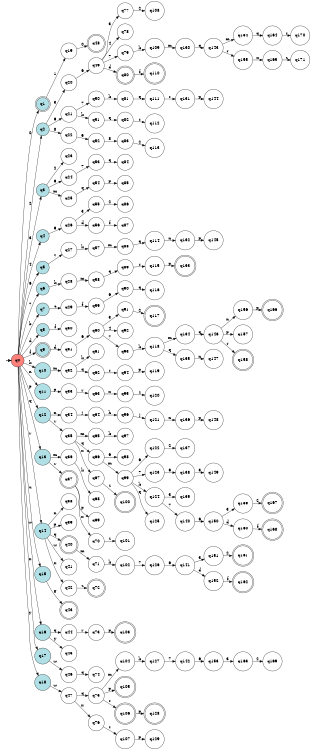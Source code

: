 digraph APTAALF {
__start0 [style = invis, shape = none, label = "", width = 0, height = 0];

rankdir=LR;
size="8,5";

s0 [style="filled", color="black", fillcolor="#ff817b" shape="circle", label="q0"];
s1 [style="rounded,filled", color="black", fillcolor="powderblue" shape="doublecircle", label="q1"];
s2 [style="filled", color="black", fillcolor="powderblue" shape="circle", label="q2"];
s3 [style="filled", color="black", fillcolor="powderblue" shape="circle", label="q3"];
s4 [style="filled", color="black", fillcolor="powderblue" shape="circle", label="q4"];
s5 [style="filled", color="black", fillcolor="powderblue" shape="circle", label="q5"];
s6 [style="filled", color="black", fillcolor="powderblue" shape="circle", label="q6"];
s7 [style="filled", color="black", fillcolor="powderblue" shape="circle", label="q7"];
s8 [style="filled", color="black", fillcolor="powderblue" shape="circle", label="q8"];
s9 [style="rounded,filled", color="black", fillcolor="powderblue" shape="doublecircle", label="q9"];
s10 [style="filled", color="black", fillcolor="powderblue" shape="circle", label="q10"];
s11 [style="filled", color="black", fillcolor="powderblue" shape="circle", label="q11"];
s12 [style="filled", color="black", fillcolor="powderblue" shape="circle", label="q12"];
s13 [style="filled", color="black", fillcolor="powderblue" shape="circle", label="q13"];
s14 [style="filled", color="black", fillcolor="powderblue" shape="circle", label="q14"];
s15 [style="filled", color="black", fillcolor="powderblue" shape="circle", label="q15"];
s16 [style="filled", color="black", fillcolor="powderblue" shape="circle", label="q16"];
s17 [style="filled", color="black", fillcolor="powderblue" shape="circle", label="q17"];
s18 [style="filled", color="black", fillcolor="powderblue" shape="circle", label="q18"];
s19 [style="filled", color="black", fillcolor="white" shape="circle", label="q19"];
s20 [style="filled", color="black", fillcolor="white" shape="circle", label="q20"];
s21 [style="filled", color="black", fillcolor="white" shape="circle", label="q21"];
s22 [style="filled", color="black", fillcolor="white" shape="circle", label="q22"];
s23 [style="filled", color="black", fillcolor="white" shape="circle", label="q23"];
s24 [style="filled", color="black", fillcolor="white" shape="circle", label="q24"];
s25 [style="filled", color="black", fillcolor="white" shape="circle", label="q25"];
s26 [style="filled", color="black", fillcolor="white" shape="circle", label="q26"];
s27 [style="filled", color="black", fillcolor="white" shape="circle", label="q27"];
s28 [style="filled", color="black", fillcolor="white" shape="circle", label="q28"];
s29 [style="filled", color="black", fillcolor="white" shape="circle", label="q29"];
s30 [style="filled", color="black", fillcolor="white" shape="circle", label="q30"];
s31 [style="filled", color="black", fillcolor="white" shape="circle", label="q31"];
s32 [style="filled", color="black", fillcolor="white" shape="circle", label="q32"];
s33 [style="filled", color="black", fillcolor="white" shape="circle", label="q33"];
s34 [style="filled", color="black", fillcolor="white" shape="circle", label="q34"];
s35 [style="filled", color="black", fillcolor="white" shape="circle", label="q35"];
s36 [style="filled", color="black", fillcolor="white" shape="circle", label="q36"];
s37 [style="rounded,filled", color="black", fillcolor="white" shape="doublecircle", label="q37"];
s38 [style="filled", color="black", fillcolor="white" shape="circle", label="q38"];
s39 [style="filled", color="black", fillcolor="white" shape="circle", label="q39"];
s40 [style="rounded,filled", color="black", fillcolor="white" shape="doublecircle", label="q40"];
s41 [style="filled", color="black", fillcolor="white" shape="circle", label="q41"];
s42 [style="filled", color="black", fillcolor="white" shape="circle", label="q42"];
s43 [style="rounded,filled", color="black", fillcolor="white" shape="doublecircle", label="q43"];
s44 [style="filled", color="black", fillcolor="white" shape="circle", label="q44"];
s45 [style="filled", color="black", fillcolor="white" shape="circle", label="q45"];
s46 [style="filled", color="black", fillcolor="white" shape="circle", label="q46"];
s47 [style="filled", color="black", fillcolor="white" shape="circle", label="q47"];
s48 [style="rounded,filled", color="black", fillcolor="white" shape="doublecircle", label="q48"];
s49 [style="filled", color="black", fillcolor="white" shape="circle", label="q49"];
s50 [style="filled", color="black", fillcolor="white" shape="circle", label="q50"];
s51 [style="filled", color="black", fillcolor="white" shape="circle", label="q51"];
s52 [style="filled", color="black", fillcolor="white" shape="circle", label="q52"];
s53 [style="filled", color="black", fillcolor="white" shape="circle", label="q53"];
s54 [style="filled", color="black", fillcolor="white" shape="circle", label="q54"];
s55 [style="filled", color="black", fillcolor="white" shape="circle", label="q55"];
s56 [style="filled", color="black", fillcolor="white" shape="circle", label="q56"];
s57 [style="filled", color="black", fillcolor="white" shape="circle", label="q57"];
s58 [style="filled", color="black", fillcolor="white" shape="circle", label="q58"];
s59 [style="filled", color="black", fillcolor="white" shape="circle", label="q59"];
s60 [style="filled", color="black", fillcolor="white" shape="circle", label="q60"];
s61 [style="filled", color="black", fillcolor="white" shape="circle", label="q61"];
s62 [style="filled", color="black", fillcolor="white" shape="circle", label="q62"];
s63 [style="filled", color="black", fillcolor="white" shape="circle", label="q63"];
s64 [style="filled", color="black", fillcolor="white" shape="circle", label="q64"];
s65 [style="filled", color="black", fillcolor="white" shape="circle", label="q65"];
s66 [style="filled", color="black", fillcolor="white" shape="circle", label="q66"];
s67 [style="filled", color="black", fillcolor="white" shape="circle", label="q67"];
s68 [style="filled", color="black", fillcolor="white" shape="circle", label="q68"];
s69 [style="filled", color="black", fillcolor="white" shape="circle", label="q69"];
s70 [style="filled", color="black", fillcolor="white" shape="circle", label="q70"];
s71 [style="filled", color="black", fillcolor="white" shape="circle", label="q71"];
s72 [style="rounded,filled", color="black", fillcolor="white" shape="doublecircle", label="q72"];
s73 [style="filled", color="black", fillcolor="white" shape="circle", label="q73"];
s74 [style="filled", color="black", fillcolor="white" shape="circle", label="q74"];
s75 [style="filled", color="black", fillcolor="white" shape="circle", label="q75"];
s76 [style="filled", color="black", fillcolor="white" shape="circle", label="q76"];
s77 [style="filled", color="black", fillcolor="white" shape="circle", label="q77"];
s78 [style="filled", color="black", fillcolor="white" shape="circle", label="q78"];
s79 [style="filled", color="black", fillcolor="white" shape="circle", label="q79"];
s80 [style="rounded,filled", color="black", fillcolor="white" shape="doublecircle", label="q80"];
s81 [style="filled", color="black", fillcolor="white" shape="circle", label="q81"];
s82 [style="filled", color="black", fillcolor="white" shape="circle", label="q82"];
s83 [style="filled", color="black", fillcolor="white" shape="circle", label="q83"];
s84 [style="filled", color="black", fillcolor="white" shape="circle", label="q84"];
s85 [style="filled", color="black", fillcolor="white" shape="circle", label="q85"];
s86 [style="filled", color="black", fillcolor="white" shape="circle", label="q86"];
s87 [style="filled", color="black", fillcolor="white" shape="circle", label="q87"];
s88 [style="filled", color="black", fillcolor="white" shape="circle", label="q88"];
s89 [style="filled", color="black", fillcolor="white" shape="circle", label="q89"];
s90 [style="filled", color="black", fillcolor="white" shape="circle", label="q90"];
s91 [style="filled", color="black", fillcolor="white" shape="circle", label="q91"];
s92 [style="filled", color="black", fillcolor="white" shape="circle", label="q92"];
s93 [style="filled", color="black", fillcolor="white" shape="circle", label="q93"];
s94 [style="filled", color="black", fillcolor="white" shape="circle", label="q94"];
s95 [style="filled", color="black", fillcolor="white" shape="circle", label="q95"];
s96 [style="filled", color="black", fillcolor="white" shape="circle", label="q96"];
s97 [style="filled", color="black", fillcolor="white" shape="circle", label="q97"];
s98 [style="filled", color="black", fillcolor="white" shape="circle", label="q98"];
s99 [style="filled", color="black", fillcolor="white" shape="circle", label="q99"];
s100 [style="rounded,filled", color="black", fillcolor="white" shape="doublecircle", label="q100"];
s101 [style="filled", color="black", fillcolor="white" shape="circle", label="q101"];
s102 [style="filled", color="black", fillcolor="white" shape="circle", label="q102"];
s103 [style="rounded,filled", color="black", fillcolor="white" shape="doublecircle", label="q103"];
s104 [style="filled", color="black", fillcolor="white" shape="circle", label="q104"];
s105 [style="rounded,filled", color="black", fillcolor="white" shape="doublecircle", label="q105"];
s106 [style="rounded,filled", color="black", fillcolor="white" shape="doublecircle", label="q106"];
s107 [style="filled", color="black", fillcolor="white" shape="circle", label="q107"];
s108 [style="filled", color="black", fillcolor="white" shape="circle", label="q108"];
s109 [style="filled", color="black", fillcolor="white" shape="circle", label="q109"];
s110 [style="rounded,filled", color="black", fillcolor="white" shape="doublecircle", label="q110"];
s111 [style="filled", color="black", fillcolor="white" shape="circle", label="q111"];
s112 [style="filled", color="black", fillcolor="white" shape="circle", label="q112"];
s113 [style="filled", color="black", fillcolor="white" shape="circle", label="q113"];
s114 [style="filled", color="black", fillcolor="white" shape="circle", label="q114"];
s115 [style="filled", color="black", fillcolor="white" shape="circle", label="q115"];
s116 [style="filled", color="black", fillcolor="white" shape="circle", label="q116"];
s117 [style="rounded,filled", color="black", fillcolor="white" shape="doublecircle", label="q117"];
s118 [style="filled", color="black", fillcolor="white" shape="circle", label="q118"];
s119 [style="filled", color="black", fillcolor="white" shape="circle", label="q119"];
s120 [style="filled", color="black", fillcolor="white" shape="circle", label="q120"];
s121 [style="filled", color="black", fillcolor="white" shape="circle", label="q121"];
s122 [style="filled", color="black", fillcolor="white" shape="circle", label="q122"];
s123 [style="filled", color="black", fillcolor="white" shape="circle", label="q123"];
s124 [style="filled", color="black", fillcolor="white" shape="circle", label="q124"];
s125 [style="filled", color="black", fillcolor="white" shape="circle", label="q125"];
s126 [style="filled", color="black", fillcolor="white" shape="circle", label="q126"];
s127 [style="filled", color="black", fillcolor="white" shape="circle", label="q127"];
s128 [style="rounded,filled", color="black", fillcolor="white" shape="doublecircle", label="q128"];
s129 [style="filled", color="black", fillcolor="white" shape="circle", label="q129"];
s130 [style="filled", color="black", fillcolor="white" shape="circle", label="q130"];
s131 [style="filled", color="black", fillcolor="white" shape="circle", label="q131"];
s132 [style="filled", color="black", fillcolor="white" shape="circle", label="q132"];
s133 [style="rounded,filled", color="black", fillcolor="white" shape="doublecircle", label="q133"];
s134 [style="filled", color="black", fillcolor="white" shape="circle", label="q134"];
s135 [style="filled", color="black", fillcolor="white" shape="circle", label="q135"];
s136 [style="filled", color="black", fillcolor="white" shape="circle", label="q136"];
s137 [style="filled", color="black", fillcolor="white" shape="circle", label="q137"];
s138 [style="filled", color="black", fillcolor="white" shape="circle", label="q138"];
s139 [style="filled", color="black", fillcolor="white" shape="circle", label="q139"];
s140 [style="filled", color="black", fillcolor="white" shape="circle", label="q140"];
s141 [style="filled", color="black", fillcolor="white" shape="circle", label="q141"];
s142 [style="filled", color="black", fillcolor="white" shape="circle", label="q142"];
s143 [style="filled", color="black", fillcolor="white" shape="circle", label="q143"];
s144 [style="filled", color="black", fillcolor="white" shape="circle", label="q144"];
s145 [style="filled", color="black", fillcolor="white" shape="circle", label="q145"];
s146 [style="filled", color="black", fillcolor="white" shape="circle", label="q146"];
s147 [style="filled", color="black", fillcolor="white" shape="circle", label="q147"];
s148 [style="filled", color="black", fillcolor="white" shape="circle", label="q148"];
s149 [style="filled", color="black", fillcolor="white" shape="circle", label="q149"];
s150 [style="filled", color="black", fillcolor="white" shape="circle", label="q150"];
s151 [style="filled", color="black", fillcolor="white" shape="circle", label="q151"];
s152 [style="filled", color="black", fillcolor="white" shape="circle", label="q152"];
s153 [style="filled", color="black", fillcolor="white" shape="circle", label="q153"];
s154 [style="filled", color="black", fillcolor="white" shape="circle", label="q154"];
s155 [style="filled", color="black", fillcolor="white" shape="circle", label="q155"];
s156 [style="filled", color="black", fillcolor="white" shape="circle", label="q156"];
s157 [style="filled", color="black", fillcolor="white" shape="circle", label="q157"];
s158 [style="rounded,filled", color="black", fillcolor="white" shape="doublecircle", label="q158"];
s159 [style="filled", color="black", fillcolor="white" shape="circle", label="q159"];
s160 [style="filled", color="black", fillcolor="white" shape="circle", label="q160"];
s161 [style="rounded,filled", color="black", fillcolor="white" shape="doublecircle", label="q161"];
s162 [style="rounded,filled", color="black", fillcolor="white" shape="doublecircle", label="q162"];
s163 [style="filled", color="black", fillcolor="white" shape="circle", label="q163"];
s164 [style="filled", color="black", fillcolor="white" shape="circle", label="q164"];
s165 [style="filled", color="black", fillcolor="white" shape="circle", label="q165"];
s166 [style="rounded,filled", color="black", fillcolor="white" shape="doublecircle", label="q166"];
s167 [style="rounded,filled", color="black", fillcolor="white" shape="doublecircle", label="q167"];
s168 [style="rounded,filled", color="black", fillcolor="white" shape="doublecircle", label="q168"];
s169 [style="filled", color="black", fillcolor="white" shape="circle", label="q169"];
s170 [style="filled", color="black", fillcolor="white" shape="circle", label="q170"];
s171 [style="filled", color="black", fillcolor="white" shape="circle", label="q171"];
subgraph cluster_main { 
	graph [pad=".75", ranksep="0.15", nodesep="0.15"];
	 style=invis; 
	__start0 -> s0 [penwidth=2];
}
s0 -> s1 [label="0"];
s0 -> s2 [label="2"];
s0 -> s3 [label="3"];
s0 -> s4 [label="4"];
s0 -> s5 [label="6"];
s0 -> s6 [label="7"];
s0 -> s7 [label="b"];
s0 -> s8 [label="d"];
s0 -> s9 [label="f"];
s0 -> s10 [label="k"];
s0 -> s11 [label="n"];
s0 -> s12 [label="p"];
s0 -> s13 [label="q"];
s0 -> s14 [label="r"];
s0 -> s15 [label="u"];
s0 -> s16 [label="w"];
s0 -> s17 [label="x"];
s0 -> s18 [label="y"];
s1 -> s19 [label="1"];
s2 -> s20 [label="3"];
s2 -> s21 [label="6"];
s2 -> s22 [label="8"];
s3 -> s23 [label="2"];
s3 -> s24 [label="6"];
s3 -> s25 [label="m"];
s4 -> s26 [label="6"];
s5 -> s27 [label="7"];
s6 -> s28 [label="k"];
s7 -> s29 [label="c"];
s8 -> s30 [label="f"];
s9 -> s31 [label="d"];
s10 -> s32 [label="m"];
s11 -> s33 [label="p"];
s12 -> s34 [label="n"];
s12 -> s35 [label="r"];
s13 -> s36 [label="m"];
s13 -> s37 [label="r"];
s14 -> s38 [label="n"];
s14 -> s39 [label="p"];
s14 -> s40 [label="q"];
s14 -> s41 [label="w"];
s14 -> s42 [label="x"];
s15 -> s43 [label="g"];
s16 -> s44 [label="q"];
s16 -> s45 [label="y"];
s17 -> s46 [label="w"];
s18 -> s47 [label="w"];
s19 -> s48 [label="0"];
s20 -> s49 [label="6"];
s21 -> s50 [label="7"];
s21 -> s51 [label="k"];
s22 -> s52 [label="9"];
s24 -> s53 [label="7"];
s25 -> s54 [label="q"];
s26 -> s55 [label="3"];
s26 -> s56 [label="d"];
s27 -> s57 [label="k"];
s28 -> s58 [label="m"];
s29 -> s59 [label="f"];
s31 -> s60 [label="6"];
s32 -> s61 [label="k"];
s32 -> s62 [label="q"];
s33 -> s63 [label="r"];
s34 -> s64 [label="j"];
s35 -> s65 [label="m"];
s35 -> s66 [label="q"];
s35 -> s67 [label="x"];
s36 -> s68 [label="k"];
s37 -> s69 [label="p"];
s37 -> s70 [label="x"];
s40 -> s71 [label="m"];
s42 -> s72 [label="z"];
s44 -> s73 [label="r"];
s46 -> s74 [label="q"];
s47 -> s75 [label="q"];
s47 -> s76 [label="x"];
s49 -> s77 [label="3"];
s49 -> s78 [label="4"];
s49 -> s79 [label="7"];
s49 -> s80 [label="d"];
s50 -> s81 [label="k"];
s51 -> s82 [label="q"];
s52 -> s83 [label="8"];
s53 -> s84 [label="q"];
s54 -> s85 [label="p"];
s55 -> s86 [label="2"];
s56 -> s87 [label="f"];
s57 -> s88 [label="m"];
s58 -> s89 [label="q"];
s59 -> s90 [label="6"];
s60 -> s91 [label="3"];
s60 -> s92 [label="4"];
s60 -> s93 [label="7"];
s62 -> s94 [label="r"];
s63 -> s95 [label="x"];
s64 -> s96 [label="h"];
s65 -> s97 [label="k"];
s66 -> s98 [label="6"];
s66 -> s99 [label="m"];
s67 -> s100 [label="z"];
s70 -> s101 [label="z"];
s71 -> s102 [label="k"];
s73 -> s103 [label="p"];
s75 -> s104 [label="m"];
s75 -> s105 [label="p"];
s75 -> s106 [label="r"];
s76 -> s107 [label="r"];
s77 -> s108 [label="2"];
s79 -> s109 [label="k"];
s80 -> s110 [label="f"];
s81 -> s111 [label="q"];
s82 -> s112 [label="r"];
s83 -> s113 [label="2"];
s88 -> s114 [label="q"];
s89 -> s115 [label="r"];
s90 -> s116 [label="q"];
s91 -> s117 [label="2"];
s93 -> s118 [label="k"];
s94 -> s119 [label="p"];
s95 -> s120 [label="z"];
s96 -> s121 [label="j"];
s99 -> s122 [label="6"];
s99 -> s123 [label="7"];
s99 -> s124 [label="k"];
s99 -> s125 [label="q"];
s102 -> s126 [label="7"];
s104 -> s127 [label="k"];
s106 -> s128 [label="p"];
s107 -> s129 [label="p"];
s109 -> s130 [label="m"];
s111 -> s131 [label="r"];
s114 -> s132 [label="n"];
s115 -> s133 [label="p"];
s118 -> s134 [label="m"];
s118 -> s135 [label="q"];
s121 -> s136 [label="n"];
s122 -> s137 [label="2"];
s123 -> s138 [label="6"];
s124 -> s139 [label="3"];
s124 -> s140 [label="7"];
s126 -> s141 [label="6"];
s127 -> s142 [label="7"];
s130 -> s143 [label="q"];
s131 -> s144 [label="p"];
s132 -> s145 [label="p"];
s134 -> s146 [label="q"];
s135 -> s147 [label="n"];
s136 -> s148 [label="p"];
s138 -> s149 [label="3"];
s140 -> s150 [label="6"];
s141 -> s151 [label="3"];
s141 -> s152 [label="d"];
s142 -> s153 [label="6"];
s143 -> s154 [label="m"];
s143 -> s155 [label="r"];
s146 -> s156 [label="n"];
s146 -> s157 [label="p"];
s146 -> s158 [label="r"];
s150 -> s159 [label="3"];
s150 -> s160 [label="d"];
s151 -> s161 [label="2"];
s152 -> s162 [label="f"];
s153 -> s163 [label="3"];
s154 -> s164 [label="q"];
s155 -> s165 [label="x"];
s156 -> s166 [label="p"];
s159 -> s167 [label="2"];
s160 -> s168 [label="f"];
s163 -> s169 [label="2"];
s164 -> s170 [label="r"];
s165 -> s171 [label="z"];

}